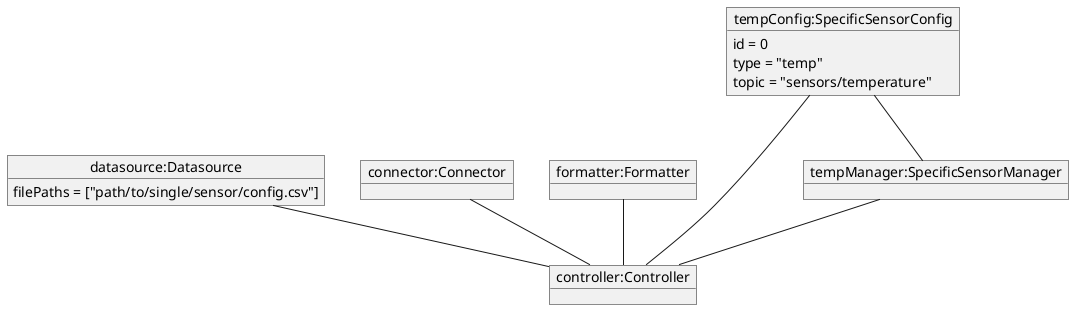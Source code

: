 @startuml
object "datasource:Datasource" as ds {
    filePaths = ["path/to/single/sensor/config.csv"]
}

object "controller:Controller" as ctrl
object "connector:Connector" as con
object "formatter:Formatter" as for
object "tempManager:SpecificSensorManager" as tsm
object "tempConfig:SpecificSensorConfig" as tsc {
    id = 0
    type = "temp"
    topic = "sensors/temperature"
}

for -- ctrl
con -- ctrl
ds -- ctrl
tsc -- ctrl
tsm -- ctrl
tsc -- tsm

@enduml
